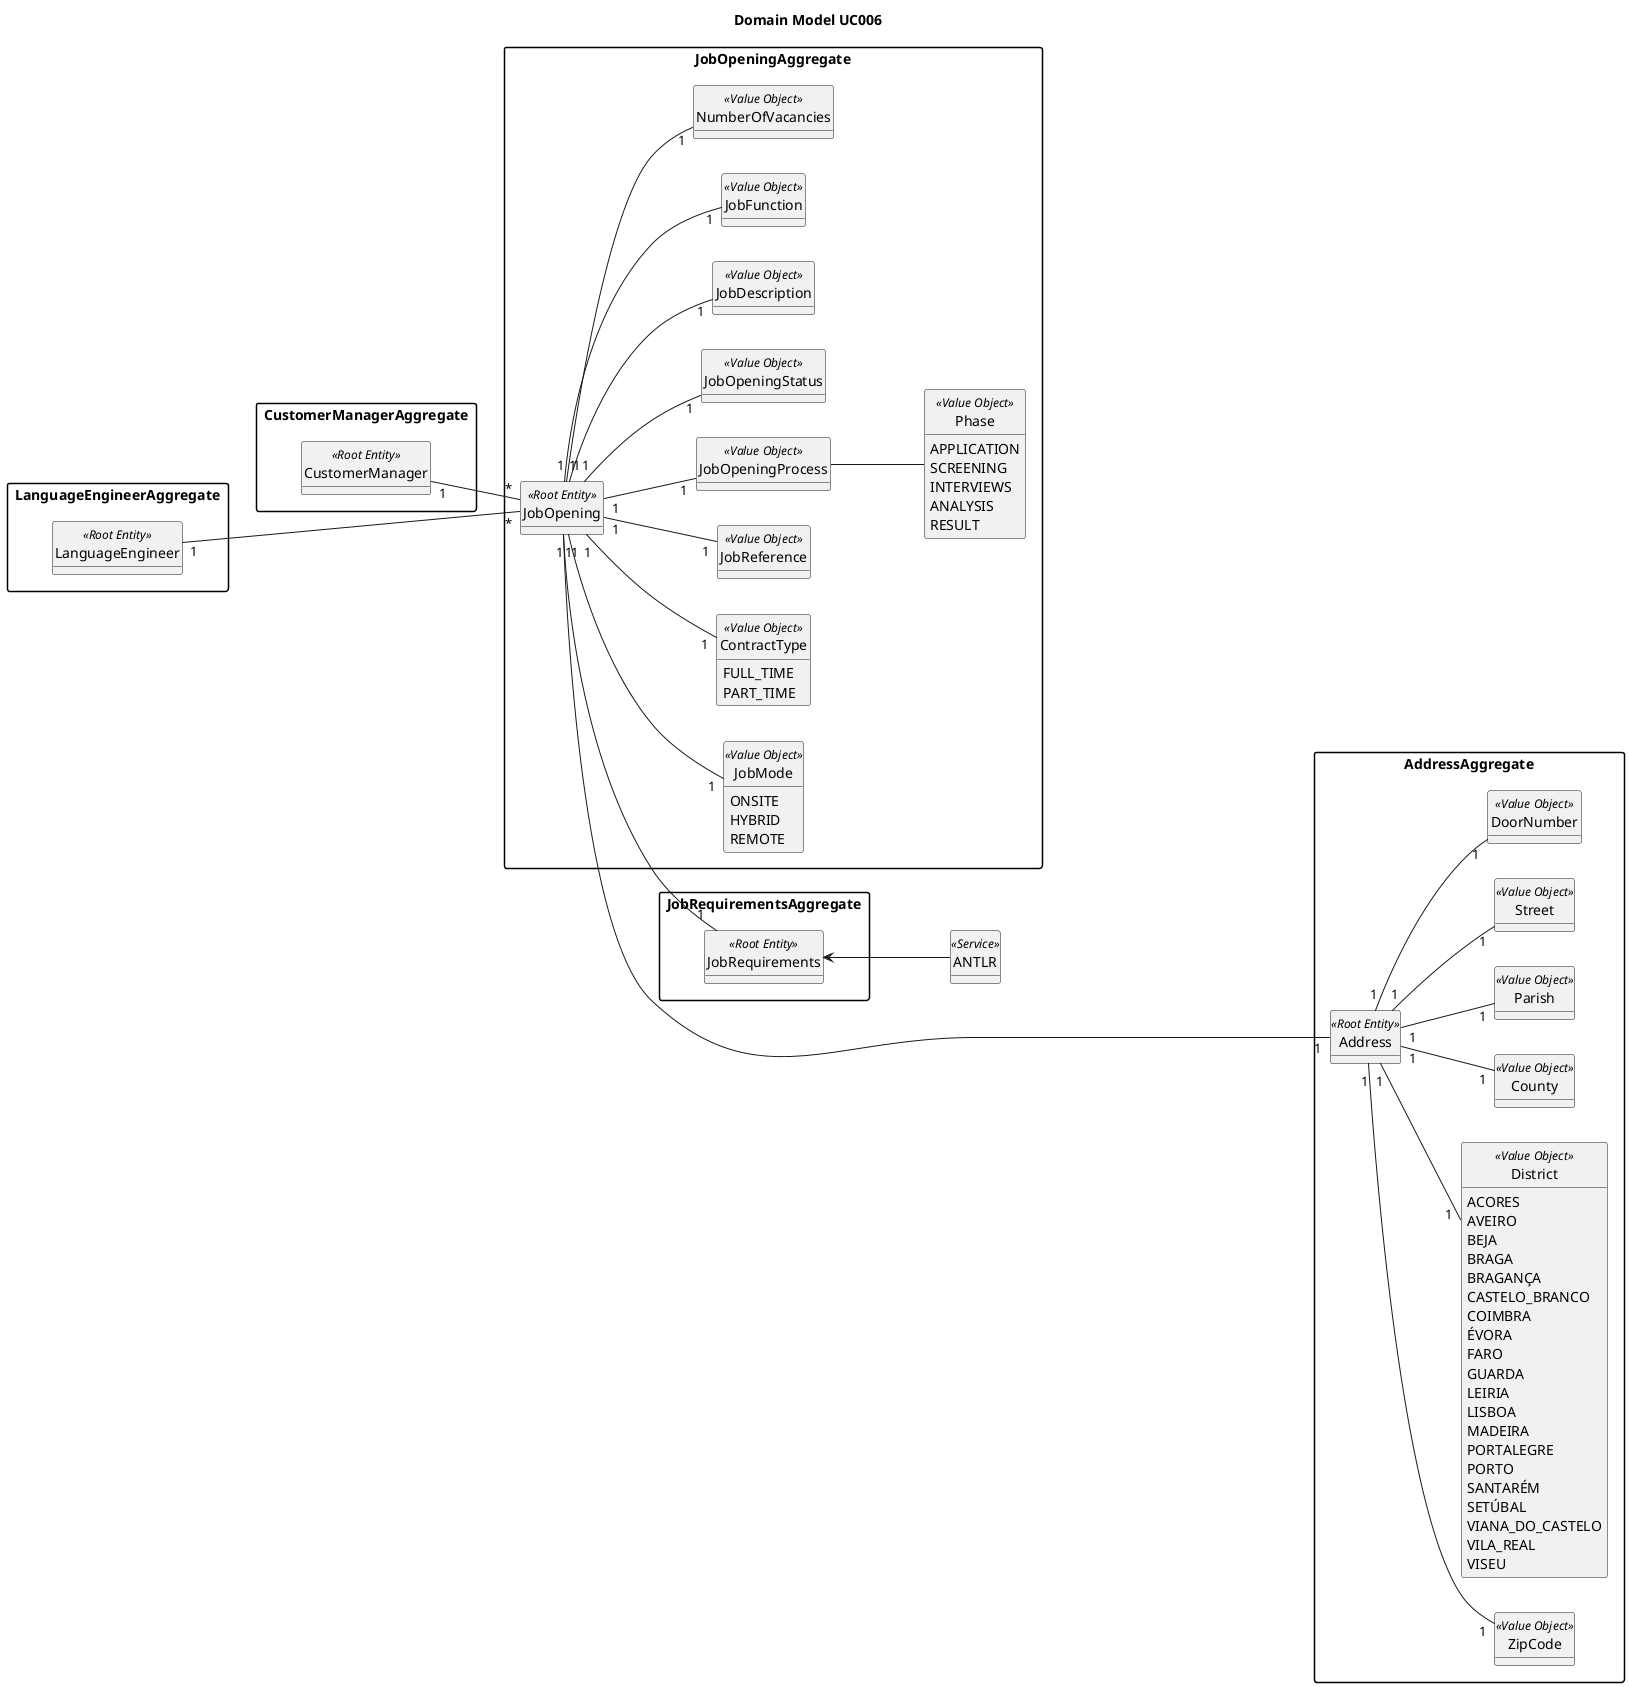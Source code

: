@startuml
skinparam monochrome true
skinparam packageStyle rectangle
skinparam shadowing false

skinparam classAttributeIconSize 0

top to bottom direction
left to right direction


hide circle
hide methods

title Domain Model UC006


package JobRequirementsAggregate {
    class JobRequirements <<Root Entity>>
}

class ANTLR <<Service>> {
}
package AddressAggregate {
    class Address <<Root Entity>>
    class ZipCode <<Value Object>>
    enum District <<Value Object>> {
        ACORES
        AVEIRO
        BEJA
        BRAGA
        BRAGANÇA
        CASTELO_BRANCO
        COIMBRA
        ÉVORA
        FARO
        GUARDA
        LEIRIA
        LISBOA
        MADEIRA
        PORTALEGRE
        PORTO
        SANTARÉM
        SETÚBAL
        VIANA_DO_CASTELO
        VILA_REAL
        VISEU
    }
    class County <<Value Object>>
    class Parish <<Value Object>>
    class Street <<Value Object>>
    class DoorNumber <<Value Object>>
}

package CustomerManagerAggregate {
    class CustomerManager <<Root Entity>>
}

package LanguageEngineerAggregate {
    class LanguageEngineer <<Root Entity>>
}
package JobOpeningAggregate {
    class JobOpening <<Root Entity>>
    enum JobMode <<Value Object>> {
        ONSITE
        HYBRID
        REMOTE
    }
    class ContractType <<Value Object>> {
        FULL_TIME
        PART_TIME
    }
    class JobReference <<Value Object>>
    class JobOpeningProcess <<Value Object>>
    class JobOpeningStatus <<Value Object>>
    enum Phase <<Value Object>> {
        APPLICATION
        SCREENING
        INTERVIEWS
        ANALYSIS
        RESULT
    }
    class JobDescription <<Value Object>>
    class JobFunction <<Value Object>>
    class NumberOfVacancies <<Value Object>>
}

Address "1" -- "1" ZipCode
Address "1" -- "1" District
Address "1" -- "1" County
Address "1" -- "1" Parish
Address "1" -- "1" Street
Address "1" -- "1" DoorNumber

LanguageEngineer "1" --- "*" JobOpening
CustomerManager "1" -- "*" JobOpening

JobOpening "1" -------- "1" Address
JobOpening "1" -- "1" JobMode
JobOpening "1" -- "1" ContractType
JobOpening "1" -- "1" JobReference
JobOpening "1" -- "1" JobOpeningStatus
JobOpening "1" -- "1" JobDescription
JobOpening "1" -- "1" JobFunction
JobOpening "1" -- "1" JobRequirements
JobOpening "1" -- "1" NumberOfVacancies

JobOpening "1" -- "1" JobOpeningProcess
JobOpeningProcess -- Phase
JobRequirements <-- ANTLR
@enduml